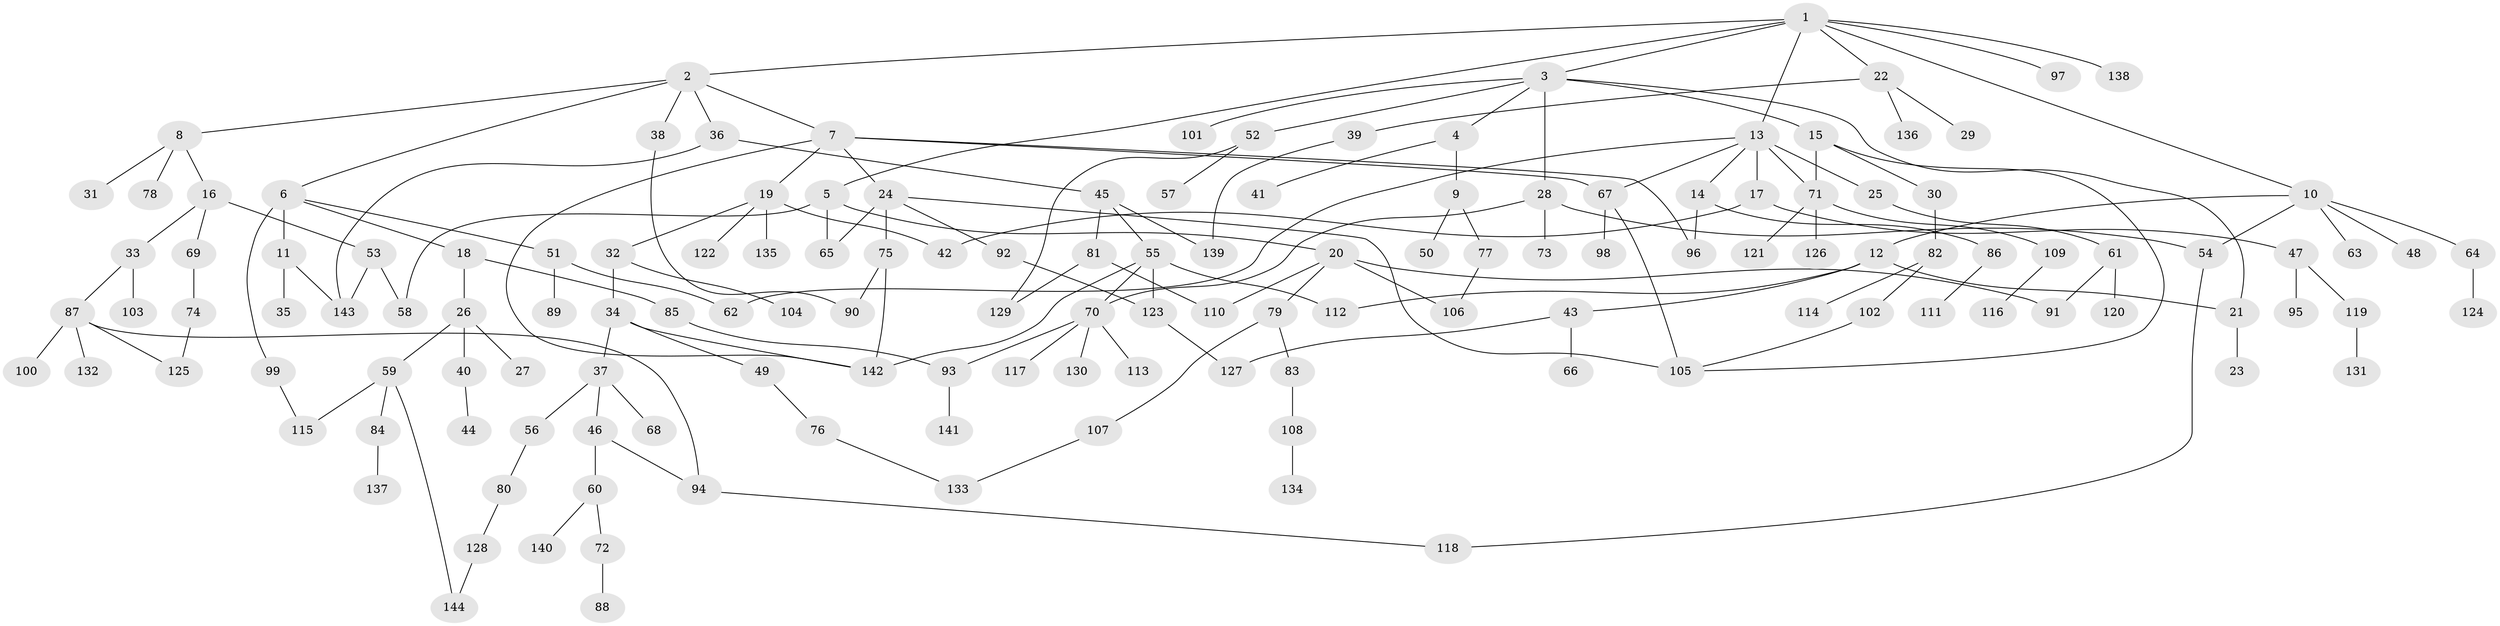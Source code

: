 // Generated by graph-tools (version 1.1) at 2025/10/02/27/25 16:10:52]
// undirected, 144 vertices, 177 edges
graph export_dot {
graph [start="1"]
  node [color=gray90,style=filled];
  1;
  2;
  3;
  4;
  5;
  6;
  7;
  8;
  9;
  10;
  11;
  12;
  13;
  14;
  15;
  16;
  17;
  18;
  19;
  20;
  21;
  22;
  23;
  24;
  25;
  26;
  27;
  28;
  29;
  30;
  31;
  32;
  33;
  34;
  35;
  36;
  37;
  38;
  39;
  40;
  41;
  42;
  43;
  44;
  45;
  46;
  47;
  48;
  49;
  50;
  51;
  52;
  53;
  54;
  55;
  56;
  57;
  58;
  59;
  60;
  61;
  62;
  63;
  64;
  65;
  66;
  67;
  68;
  69;
  70;
  71;
  72;
  73;
  74;
  75;
  76;
  77;
  78;
  79;
  80;
  81;
  82;
  83;
  84;
  85;
  86;
  87;
  88;
  89;
  90;
  91;
  92;
  93;
  94;
  95;
  96;
  97;
  98;
  99;
  100;
  101;
  102;
  103;
  104;
  105;
  106;
  107;
  108;
  109;
  110;
  111;
  112;
  113;
  114;
  115;
  116;
  117;
  118;
  119;
  120;
  121;
  122;
  123;
  124;
  125;
  126;
  127;
  128;
  129;
  130;
  131;
  132;
  133;
  134;
  135;
  136;
  137;
  138;
  139;
  140;
  141;
  142;
  143;
  144;
  1 -- 2;
  1 -- 3;
  1 -- 5;
  1 -- 10;
  1 -- 13;
  1 -- 22;
  1 -- 97;
  1 -- 138;
  2 -- 6;
  2 -- 7;
  2 -- 8;
  2 -- 36;
  2 -- 38;
  3 -- 4;
  3 -- 15;
  3 -- 21;
  3 -- 28;
  3 -- 52;
  3 -- 101;
  4 -- 9;
  4 -- 41;
  5 -- 20;
  5 -- 58;
  5 -- 65;
  6 -- 11;
  6 -- 18;
  6 -- 51;
  6 -- 99;
  7 -- 19;
  7 -- 24;
  7 -- 67;
  7 -- 142;
  7 -- 96;
  8 -- 16;
  8 -- 31;
  8 -- 78;
  9 -- 50;
  9 -- 77;
  10 -- 12;
  10 -- 48;
  10 -- 54;
  10 -- 63;
  10 -- 64;
  11 -- 35;
  11 -- 143;
  12 -- 43;
  12 -- 112;
  12 -- 21;
  13 -- 14;
  13 -- 17;
  13 -- 25;
  13 -- 67;
  13 -- 62;
  13 -- 71;
  14 -- 86;
  14 -- 96;
  15 -- 30;
  15 -- 71;
  15 -- 105;
  16 -- 33;
  16 -- 53;
  16 -- 69;
  17 -- 42;
  17 -- 47;
  18 -- 26;
  18 -- 85;
  19 -- 32;
  19 -- 122;
  19 -- 135;
  19 -- 42;
  20 -- 79;
  20 -- 91;
  20 -- 106;
  20 -- 110;
  21 -- 23;
  22 -- 29;
  22 -- 39;
  22 -- 136;
  24 -- 75;
  24 -- 92;
  24 -- 105;
  24 -- 65;
  25 -- 61;
  26 -- 27;
  26 -- 40;
  26 -- 59;
  28 -- 73;
  28 -- 70;
  28 -- 54;
  30 -- 82;
  32 -- 34;
  32 -- 104;
  33 -- 87;
  33 -- 103;
  34 -- 37;
  34 -- 49;
  34 -- 142;
  36 -- 45;
  36 -- 143;
  37 -- 46;
  37 -- 56;
  37 -- 68;
  38 -- 90;
  39 -- 139;
  40 -- 44;
  43 -- 66;
  43 -- 127;
  45 -- 55;
  45 -- 81;
  45 -- 139;
  46 -- 60;
  46 -- 94;
  47 -- 95;
  47 -- 119;
  49 -- 76;
  51 -- 62;
  51 -- 89;
  52 -- 57;
  52 -- 129;
  53 -- 58;
  53 -- 143;
  54 -- 118;
  55 -- 70;
  55 -- 112;
  55 -- 142;
  55 -- 123;
  56 -- 80;
  59 -- 84;
  59 -- 115;
  59 -- 144;
  60 -- 72;
  60 -- 140;
  61 -- 120;
  61 -- 91;
  64 -- 124;
  67 -- 98;
  67 -- 105;
  69 -- 74;
  70 -- 93;
  70 -- 113;
  70 -- 117;
  70 -- 130;
  71 -- 109;
  71 -- 121;
  71 -- 126;
  72 -- 88;
  74 -- 125;
  75 -- 90;
  75 -- 142;
  76 -- 133;
  77 -- 106;
  79 -- 83;
  79 -- 107;
  80 -- 128;
  81 -- 129;
  81 -- 110;
  82 -- 102;
  82 -- 114;
  83 -- 108;
  84 -- 137;
  85 -- 93;
  86 -- 111;
  87 -- 100;
  87 -- 125;
  87 -- 132;
  87 -- 94;
  92 -- 123;
  93 -- 141;
  94 -- 118;
  99 -- 115;
  102 -- 105;
  107 -- 133;
  108 -- 134;
  109 -- 116;
  119 -- 131;
  123 -- 127;
  128 -- 144;
}
